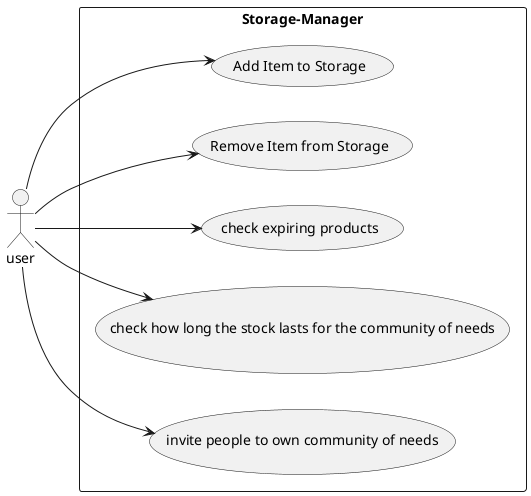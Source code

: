 @startuml
skinparam packageStyle rectangle
left to right direction

actor user

rectangle Storage-Manager {
  user --> (Add Item to Storage)
  user --> (Remove Item from Storage)
  user --> (check expiring products)
  user --> (check how long the stock lasts for the community of needs)
  user --> (invite people to own community of needs)
@enduml
